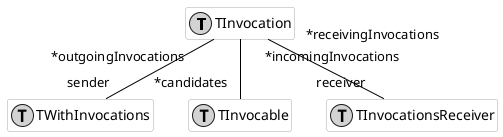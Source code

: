 @startumlhide empty membersskinparam class {  BackgroundColor white  ArrowColor black  BorderColor darkGray}class TInvocation << (T,lightGrey) >> {}class TWithInvocations << (T,lightGrey) >> {}class TInvocable << (T,lightGrey) >> {}class TInvocationsReceiver << (T,lightGrey) >> {}TInvocation " *receivingInvocations" -- "receiver" TInvocationsReceiverTInvocation " *outgoingInvocations" -- "sender" TWithInvocationsTInvocation " *incomingInvocations" -- " *candidates" TInvocable@enduml